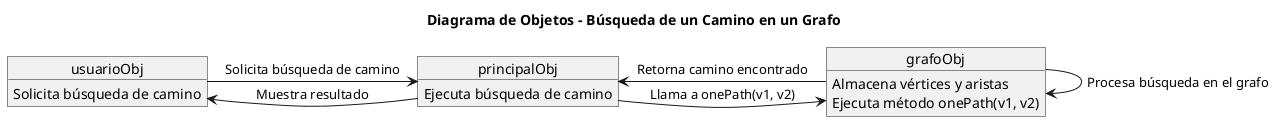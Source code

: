 @startuml

title Diagrama de Objetos - Búsqueda de un Camino en un Grafo

object usuarioObj {
    Solicita búsqueda de camino
}

object principalObj {
    Ejecuta búsqueda de camino
}

object grafoObj {
    Almacena vértices y aristas
    Ejecuta método onePath(v1, v2)
}

usuarioObj -> principalObj : Solicita búsqueda de camino
principalObj -> grafoObj : Llama a onePath(v1, v2)
grafoObj -> grafoObj : Procesa búsqueda en el grafo
grafoObj -> principalObj : Retorna camino encontrado
principalObj -> usuarioObj : Muestra resultado

@enduml